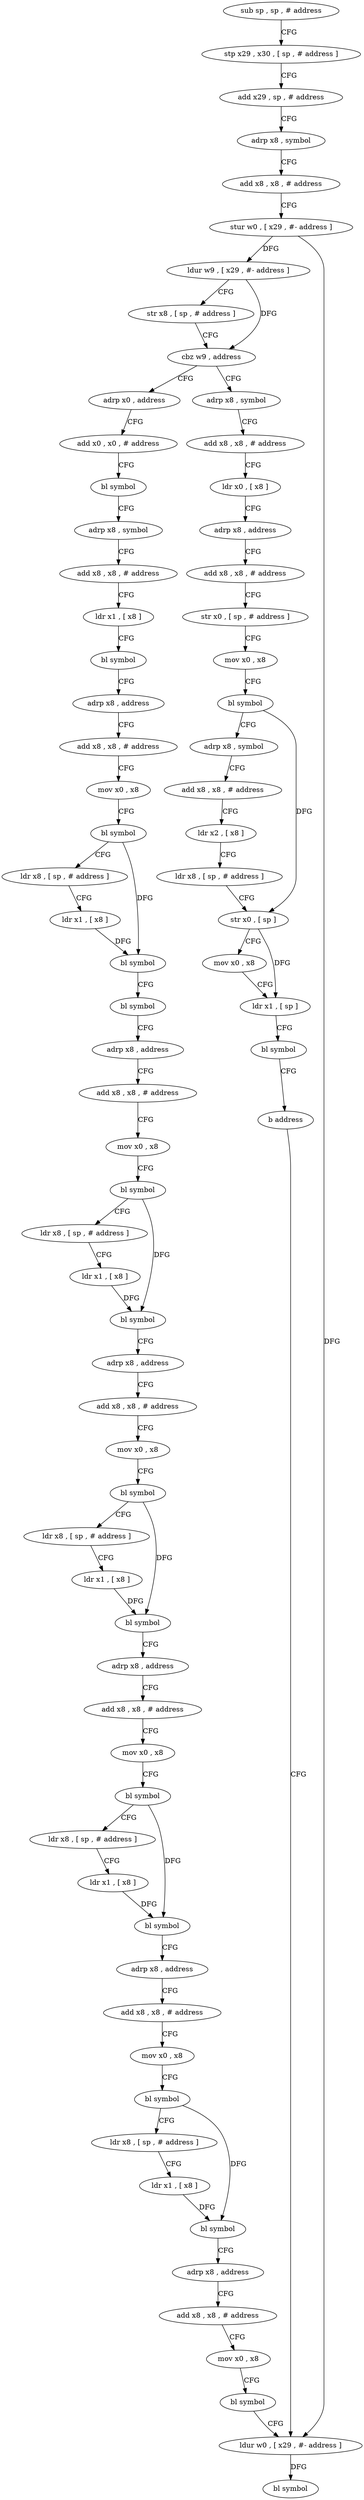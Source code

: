digraph "func" {
"4200892" [label = "sub sp , sp , # address" ]
"4200896" [label = "stp x29 , x30 , [ sp , # address ]" ]
"4200900" [label = "add x29 , sp , # address" ]
"4200904" [label = "adrp x8 , symbol" ]
"4200908" [label = "add x8 , x8 , # address" ]
"4200912" [label = "stur w0 , [ x29 , #- address ]" ]
"4200916" [label = "ldur w9 , [ x29 , #- address ]" ]
"4200920" [label = "str x8 , [ sp , # address ]" ]
"4200924" [label = "cbz w9 , address" ]
"4200996" [label = "adrp x0 , address" ]
"4200928" [label = "adrp x8 , symbol" ]
"4201000" [label = "add x0 , x0 , # address" ]
"4201004" [label = "bl symbol" ]
"4201008" [label = "adrp x8 , symbol" ]
"4201012" [label = "add x8 , x8 , # address" ]
"4201016" [label = "ldr x1 , [ x8 ]" ]
"4201020" [label = "bl symbol" ]
"4201024" [label = "adrp x8 , address" ]
"4201028" [label = "add x8 , x8 , # address" ]
"4201032" [label = "mov x0 , x8" ]
"4201036" [label = "bl symbol" ]
"4201040" [label = "ldr x8 , [ sp , # address ]" ]
"4201044" [label = "ldr x1 , [ x8 ]" ]
"4201048" [label = "bl symbol" ]
"4201052" [label = "bl symbol" ]
"4201056" [label = "adrp x8 , address" ]
"4201060" [label = "add x8 , x8 , # address" ]
"4201064" [label = "mov x0 , x8" ]
"4201068" [label = "bl symbol" ]
"4201072" [label = "ldr x8 , [ sp , # address ]" ]
"4201076" [label = "ldr x1 , [ x8 ]" ]
"4201080" [label = "bl symbol" ]
"4201084" [label = "adrp x8 , address" ]
"4201088" [label = "add x8 , x8 , # address" ]
"4201092" [label = "mov x0 , x8" ]
"4201096" [label = "bl symbol" ]
"4201100" [label = "ldr x8 , [ sp , # address ]" ]
"4201104" [label = "ldr x1 , [ x8 ]" ]
"4201108" [label = "bl symbol" ]
"4201112" [label = "adrp x8 , address" ]
"4201116" [label = "add x8 , x8 , # address" ]
"4201120" [label = "mov x0 , x8" ]
"4201124" [label = "bl symbol" ]
"4201128" [label = "ldr x8 , [ sp , # address ]" ]
"4201132" [label = "ldr x1 , [ x8 ]" ]
"4201136" [label = "bl symbol" ]
"4201140" [label = "adrp x8 , address" ]
"4201144" [label = "add x8 , x8 , # address" ]
"4201148" [label = "mov x0 , x8" ]
"4201152" [label = "bl symbol" ]
"4201156" [label = "ldr x8 , [ sp , # address ]" ]
"4201160" [label = "ldr x1 , [ x8 ]" ]
"4201164" [label = "bl symbol" ]
"4201168" [label = "adrp x8 , address" ]
"4201172" [label = "add x8 , x8 , # address" ]
"4201176" [label = "mov x0 , x8" ]
"4201180" [label = "bl symbol" ]
"4201184" [label = "ldur w0 , [ x29 , #- address ]" ]
"4200932" [label = "add x8 , x8 , # address" ]
"4200936" [label = "ldr x0 , [ x8 ]" ]
"4200940" [label = "adrp x8 , address" ]
"4200944" [label = "add x8 , x8 , # address" ]
"4200948" [label = "str x0 , [ sp , # address ]" ]
"4200952" [label = "mov x0 , x8" ]
"4200956" [label = "bl symbol" ]
"4200960" [label = "adrp x8 , symbol" ]
"4200964" [label = "add x8 , x8 , # address" ]
"4200968" [label = "ldr x2 , [ x8 ]" ]
"4200972" [label = "ldr x8 , [ sp , # address ]" ]
"4200976" [label = "str x0 , [ sp ]" ]
"4200980" [label = "mov x0 , x8" ]
"4200984" [label = "ldr x1 , [ sp ]" ]
"4200988" [label = "bl symbol" ]
"4200992" [label = "b address" ]
"4201188" [label = "bl symbol" ]
"4200892" -> "4200896" [ label = "CFG" ]
"4200896" -> "4200900" [ label = "CFG" ]
"4200900" -> "4200904" [ label = "CFG" ]
"4200904" -> "4200908" [ label = "CFG" ]
"4200908" -> "4200912" [ label = "CFG" ]
"4200912" -> "4200916" [ label = "DFG" ]
"4200912" -> "4201184" [ label = "DFG" ]
"4200916" -> "4200920" [ label = "CFG" ]
"4200916" -> "4200924" [ label = "DFG" ]
"4200920" -> "4200924" [ label = "CFG" ]
"4200924" -> "4200996" [ label = "CFG" ]
"4200924" -> "4200928" [ label = "CFG" ]
"4200996" -> "4201000" [ label = "CFG" ]
"4200928" -> "4200932" [ label = "CFG" ]
"4201000" -> "4201004" [ label = "CFG" ]
"4201004" -> "4201008" [ label = "CFG" ]
"4201008" -> "4201012" [ label = "CFG" ]
"4201012" -> "4201016" [ label = "CFG" ]
"4201016" -> "4201020" [ label = "CFG" ]
"4201020" -> "4201024" [ label = "CFG" ]
"4201024" -> "4201028" [ label = "CFG" ]
"4201028" -> "4201032" [ label = "CFG" ]
"4201032" -> "4201036" [ label = "CFG" ]
"4201036" -> "4201040" [ label = "CFG" ]
"4201036" -> "4201048" [ label = "DFG" ]
"4201040" -> "4201044" [ label = "CFG" ]
"4201044" -> "4201048" [ label = "DFG" ]
"4201048" -> "4201052" [ label = "CFG" ]
"4201052" -> "4201056" [ label = "CFG" ]
"4201056" -> "4201060" [ label = "CFG" ]
"4201060" -> "4201064" [ label = "CFG" ]
"4201064" -> "4201068" [ label = "CFG" ]
"4201068" -> "4201072" [ label = "CFG" ]
"4201068" -> "4201080" [ label = "DFG" ]
"4201072" -> "4201076" [ label = "CFG" ]
"4201076" -> "4201080" [ label = "DFG" ]
"4201080" -> "4201084" [ label = "CFG" ]
"4201084" -> "4201088" [ label = "CFG" ]
"4201088" -> "4201092" [ label = "CFG" ]
"4201092" -> "4201096" [ label = "CFG" ]
"4201096" -> "4201100" [ label = "CFG" ]
"4201096" -> "4201108" [ label = "DFG" ]
"4201100" -> "4201104" [ label = "CFG" ]
"4201104" -> "4201108" [ label = "DFG" ]
"4201108" -> "4201112" [ label = "CFG" ]
"4201112" -> "4201116" [ label = "CFG" ]
"4201116" -> "4201120" [ label = "CFG" ]
"4201120" -> "4201124" [ label = "CFG" ]
"4201124" -> "4201128" [ label = "CFG" ]
"4201124" -> "4201136" [ label = "DFG" ]
"4201128" -> "4201132" [ label = "CFG" ]
"4201132" -> "4201136" [ label = "DFG" ]
"4201136" -> "4201140" [ label = "CFG" ]
"4201140" -> "4201144" [ label = "CFG" ]
"4201144" -> "4201148" [ label = "CFG" ]
"4201148" -> "4201152" [ label = "CFG" ]
"4201152" -> "4201156" [ label = "CFG" ]
"4201152" -> "4201164" [ label = "DFG" ]
"4201156" -> "4201160" [ label = "CFG" ]
"4201160" -> "4201164" [ label = "DFG" ]
"4201164" -> "4201168" [ label = "CFG" ]
"4201168" -> "4201172" [ label = "CFG" ]
"4201172" -> "4201176" [ label = "CFG" ]
"4201176" -> "4201180" [ label = "CFG" ]
"4201180" -> "4201184" [ label = "CFG" ]
"4201184" -> "4201188" [ label = "DFG" ]
"4200932" -> "4200936" [ label = "CFG" ]
"4200936" -> "4200940" [ label = "CFG" ]
"4200940" -> "4200944" [ label = "CFG" ]
"4200944" -> "4200948" [ label = "CFG" ]
"4200948" -> "4200952" [ label = "CFG" ]
"4200952" -> "4200956" [ label = "CFG" ]
"4200956" -> "4200960" [ label = "CFG" ]
"4200956" -> "4200976" [ label = "DFG" ]
"4200960" -> "4200964" [ label = "CFG" ]
"4200964" -> "4200968" [ label = "CFG" ]
"4200968" -> "4200972" [ label = "CFG" ]
"4200972" -> "4200976" [ label = "CFG" ]
"4200976" -> "4200980" [ label = "CFG" ]
"4200976" -> "4200984" [ label = "DFG" ]
"4200980" -> "4200984" [ label = "CFG" ]
"4200984" -> "4200988" [ label = "CFG" ]
"4200988" -> "4200992" [ label = "CFG" ]
"4200992" -> "4201184" [ label = "CFG" ]
}
